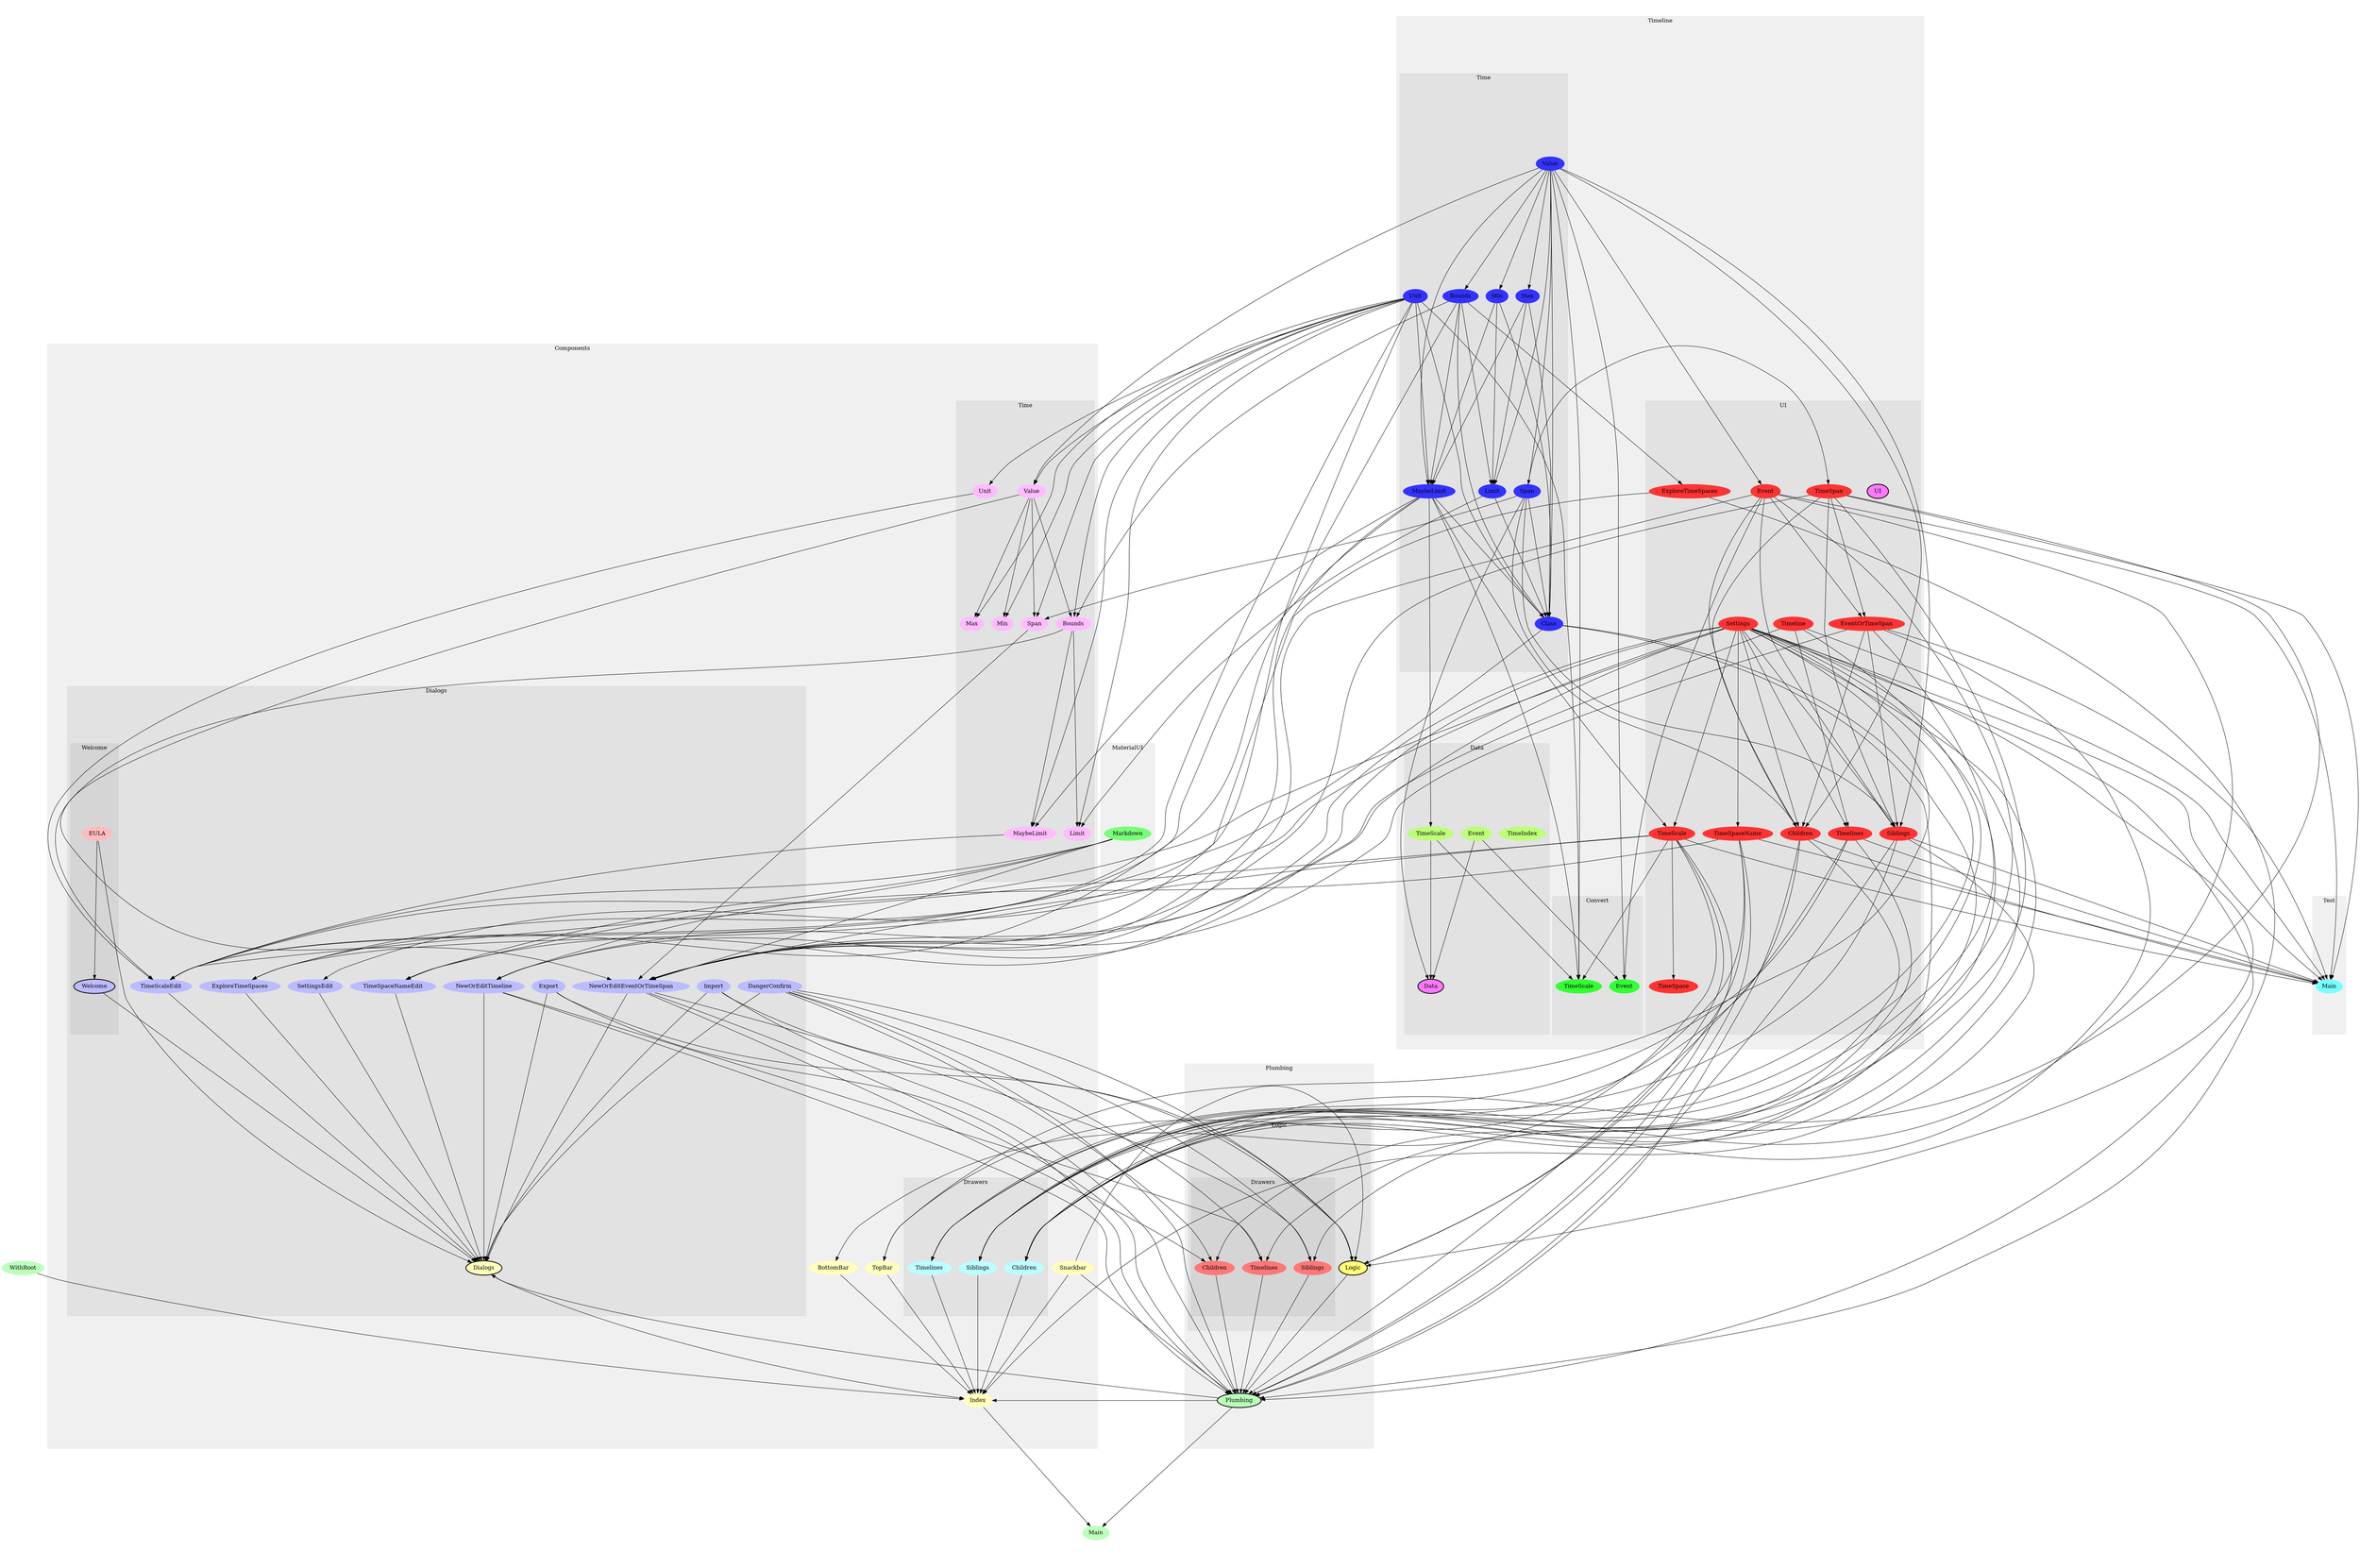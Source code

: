 digraph Modules {
size="48,32";
ratio="fill";
u4[label="WithRoot",style="filled",fillcolor="#bbffbb",penwidth="0"];
u33[label="Main",style="filled",fillcolor="#bbffbb",penwidth="0"];
subgraph cluster_0 {
label="Components";
color="#0000000F";
style="filled";
u17[label="TopBar",style="filled",fillcolor="#ffffbb",penwidth="0"];
u18[label="Snackbar",style="filled",fillcolor="#ffffbb",penwidth="0"];
u19[label="Index",style="filled",fillcolor="#ffffbb",penwidth="0"];
u31[label="BottomBar",style="filled",fillcolor="#ffffbb",penwidth="0"];
subgraph cluster_1 {
label="Dialogs";
color="#0000000F";
style="filled";
u32[label="Dialogs",style="filled,bold",fillcolor="#ffffbb"];
u20[label="ExploreTimeSpaces",style="filled",fillcolor="#bbbbff",penwidth="0"];
u21[label="NewOrEditTimeline",style="filled",fillcolor="#bbbbff",penwidth="0"];
u22[label="SettingsEdit",style="filled",fillcolor="#bbbbff",penwidth="0"];
u23[label="TimeSpaceNameEdit",style="filled",fillcolor="#bbbbff",penwidth="0"];
u25[label="Export",style="filled",fillcolor="#bbbbff",penwidth="0"];
u26[label="Import",style="filled",fillcolor="#bbbbff",penwidth="0"];
u27[label="DangerConfirm",style="filled",fillcolor="#bbbbff",penwidth="0"];
u28[label="TimeScaleEdit",style="filled",fillcolor="#bbbbff",penwidth="0"];
u29[label="NewOrEditEventOrTimeSpan",style="filled",fillcolor="#bbbbff",penwidth="0"];
subgraph cluster_2 {
label="Welcome";
color="#0000000F";
style="filled";
u24[label="Welcome",style="filled,bold",fillcolor="#bbbbff"];
u30[label="EULA",style="filled",fillcolor="#ffbbbb",penwidth="0"];

}

}
subgraph cluster_3 {
label="Drawers";
color="#0000000F";
style="filled";
u14[label="Children",style="filled",fillcolor="#bbffff",penwidth="0"];
u15[label="Siblings",style="filled",fillcolor="#bbffff",penwidth="0"];
u16[label="Timelines",style="filled",fillcolor="#bbffff",penwidth="0"];

}
subgraph cluster_4 {
label="Time";
color="#0000000F";
style="filled";
u6[label="Unit",style="filled",fillcolor="#ffbbff",penwidth="0"];
u7[label="Span",style="filled",fillcolor="#ffbbff",penwidth="0"];
u8[label="MaybeLimit",style="filled",fillcolor="#ffbbff",penwidth="0"];
u9[label="Value",style="filled",fillcolor="#ffbbff",penwidth="0"];
u10[label="Bounds",style="filled",fillcolor="#ffbbff",penwidth="0"];
u11[label="Limit",style="filled",fillcolor="#ffbbff",penwidth="0"];
u12[label="Max",style="filled",fillcolor="#ffbbff",penwidth="0"];
u13[label="Min",style="filled",fillcolor="#ffbbff",penwidth="0"];

}

}
subgraph cluster_5 {
label="MaterialUI";
color="#0000000F";
style="filled";
u5[label="Markdown",style="filled",fillcolor="#77ff77",penwidth="0"];

}
subgraph cluster_6 {
label="Plumbing";
color="#0000000F";
style="filled";
u34[label="Plumbing",style="filled,bold",fillcolor="#bbffbb"];
subgraph cluster_7 {
label="Logic";
color="#0000000F";
style="filled";
u3[label="Logic",style="filled,bold",fillcolor="#ffff77"];
subgraph cluster_8 {
label="Drawers";
color="#0000000F";
style="filled";
u0[label="Children",style="filled",fillcolor="#ff7777",penwidth="0"];
u1[label="Siblings",style="filled",fillcolor="#ff7777",penwidth="0"];
u2[label="Timelines",style="filled",fillcolor="#ff7777",penwidth="0"];

}

}

}
subgraph cluster_9 {
label="Test";
color="#0000000F";
style="filled";
u35[label="Main",style="filled",fillcolor="#77ffff",penwidth="0"];

}
subgraph cluster_10 {
label="Timeline";
color="#0000000F";
style="filled";
subgraph cluster_11 {
label="Convert";
color="#0000000F";
style="filled";
u39[label="Event",style="filled",fillcolor="#33ff33",penwidth="0"];
u40[label="TimeScale",style="filled",fillcolor="#33ff33",penwidth="0"];

}
subgraph cluster_12 {
label="Data";
color="#0000000F";
style="filled";
u41[label="Data",style="filled,bold",fillcolor="#ff77ff"];
u36[label="TimeIndex",style="filled",fillcolor="#bbff77",penwidth="0"];
u37[label="Event",style="filled",fillcolor="#bbff77",penwidth="0"];
u38[label="TimeScale",style="filled",fillcolor="#bbff77",penwidth="0"];

}
subgraph cluster_13 {
label="Time";
color="#0000000F";
style="filled";
u55[label="Unit",style="filled",fillcolor="#3333ff",penwidth="0"];
u56[label="Span",style="filled",fillcolor="#3333ff",penwidth="0"];
u57[label="MaybeLimit",style="filled",fillcolor="#3333ff",penwidth="0"];
u58[label="Class",style="filled",fillcolor="#3333ff",penwidth="0"];
u59[label="Value",style="filled",fillcolor="#3333ff",penwidth="0"];
u60[label="Bounds",style="filled",fillcolor="#3333ff",penwidth="0"];
u61[label="Limit",style="filled",fillcolor="#3333ff",penwidth="0"];
u62[label="Max",style="filled",fillcolor="#3333ff",penwidth="0"];
u63[label="Min",style="filled",fillcolor="#3333ff",penwidth="0"];

}
subgraph cluster_14 {
label="UI";
color="#0000000F";
style="filled";
u42[label="UI",style="filled,bold",fillcolor="#ff77ff"];
u43[label="EventOrTimeSpan",style="filled",fillcolor="#ff3333",penwidth="0"];
u44[label="ExploreTimeSpaces",style="filled",fillcolor="#ff3333",penwidth="0"];
u45[label="Settings",style="filled",fillcolor="#ff3333",penwidth="0"];
u46[label="Timeline",style="filled",fillcolor="#ff3333",penwidth="0"];
u47[label="TimeSpace",style="filled",fillcolor="#ff3333",penwidth="0"];
u48[label="TimeSpan",style="filled",fillcolor="#ff3333",penwidth="0"];
u49[label="Event",style="filled",fillcolor="#ff3333",penwidth="0"];
u50[label="Children",style="filled",fillcolor="#ff3333",penwidth="0"];
u51[label="TimeScale",style="filled",fillcolor="#ff3333",penwidth="0"];
u52[label="Siblings",style="filled",fillcolor="#ff3333",penwidth="0"];
u53[label="Timelines",style="filled",fillcolor="#ff3333",penwidth="0"];
u54[label="TimeSpaceName",style="filled",fillcolor="#ff3333",penwidth="0"];

}

}
u27 -> u0;
u29 -> u0;
u50 -> u0;
u27 -> u1;
u29 -> u1;
u52 -> u1;
u21 -> u2;
u27 -> u2;
u53 -> u2;
u18 -> u3;
u25 -> u3;
u26 -> u3;
u27 -> u3;
u45 -> u3;
u51 -> u3;
u54 -> u3;
u55 -> u6;
u9 -> u7;
u55 -> u7;
u56 -> u7;
u10 -> u8;
u55 -> u8;
u57 -> u8;
u55 -> u9;
u59 -> u9;
u9 -> u10;
u55 -> u10;
u60 -> u10;
u10 -> u11;
u55 -> u11;
u61 -> u11;
u9 -> u12;
u55 -> u12;
u9 -> u13;
u55 -> u13;
u43 -> u14;
u45 -> u14;
u48 -> u14;
u49 -> u14;
u50 -> u14;
u58 -> u14;
u43 -> u15;
u45 -> u15;
u48 -> u15;
u49 -> u15;
u52 -> u15;
u58 -> u15;
u45 -> u16;
u46 -> u16;
u53 -> u16;
u45 -> u17;
u54 -> u17;
u4 -> u19;
u14 -> u19;
u15 -> u19;
u16 -> u19;
u17 -> u19;
u18 -> u19;
u31 -> u19;
u32 -> u19;
u34 -> u19;
u45 -> u19;
u44 -> u20;
u58 -> u20;
u60 -> u20;
u5 -> u21;
u45 -> u21;
u46 -> u21;
u45 -> u22;
u5 -> u23;
u45 -> u23;
u54 -> u23;
u30 -> u24;
u5 -> u28;
u6 -> u28;
u8 -> u28;
u10 -> u28;
u45 -> u28;
u51 -> u28;
u55 -> u28;
u57 -> u28;
u5 -> u29;
u7 -> u29;
u9 -> u29;
u43 -> u29;
u45 -> u29;
u48 -> u29;
u49 -> u29;
u51 -> u29;
u55 -> u29;
u57 -> u29;
u51 -> u31;
u20 -> u32;
u21 -> u32;
u22 -> u32;
u23 -> u32;
u24 -> u32;
u25 -> u32;
u26 -> u32;
u27 -> u32;
u28 -> u32;
u29 -> u32;
u30 -> u32;
u34 -> u32;
u19 -> u33;
u34 -> u33;
u0 -> u34;
u1 -> u34;
u2 -> u34;
u3 -> u34;
u18 -> u34;
u21 -> u34;
u25 -> u34;
u26 -> u34;
u27 -> u34;
u29 -> u34;
u44 -> u34;
u45 -> u34;
u50 -> u34;
u51 -> u34;
u52 -> u34;
u53 -> u34;
u54 -> u34;
u43 -> u35;
u45 -> u35;
u46 -> u35;
u48 -> u35;
u49 -> u35;
u50 -> u35;
u51 -> u35;
u52 -> u35;
u53 -> u35;
u54 -> u35;
u57 -> u38;
u37 -> u39;
u49 -> u39;
u59 -> u39;
u38 -> u40;
u51 -> u40;
u55 -> u40;
u57 -> u40;
u59 -> u40;
u37 -> u41;
u38 -> u41;
u56 -> u41;
u48 -> u43;
u49 -> u43;
u60 -> u44;
u51 -> u47;
u56 -> u48;
u59 -> u49;
u43 -> u50;
u45 -> u50;
u48 -> u50;
u49 -> u50;
u56 -> u50;
u59 -> u50;
u45 -> u51;
u57 -> u51;
u43 -> u52;
u45 -> u52;
u48 -> u52;
u49 -> u52;
u56 -> u52;
u59 -> u52;
u45 -> u53;
u46 -> u53;
u45 -> u54;
u59 -> u56;
u55 -> u57;
u59 -> u57;
u60 -> u57;
u62 -> u57;
u63 -> u57;
u55 -> u58;
u56 -> u58;
u57 -> u58;
u59 -> u58;
u60 -> u58;
u61 -> u58;
u62 -> u58;
u63 -> u58;
u59 -> u60;
u59 -> u61;
u60 -> u61;
u62 -> u61;
u63 -> u61;
u59 -> u62;
u59 -> u63;

}
